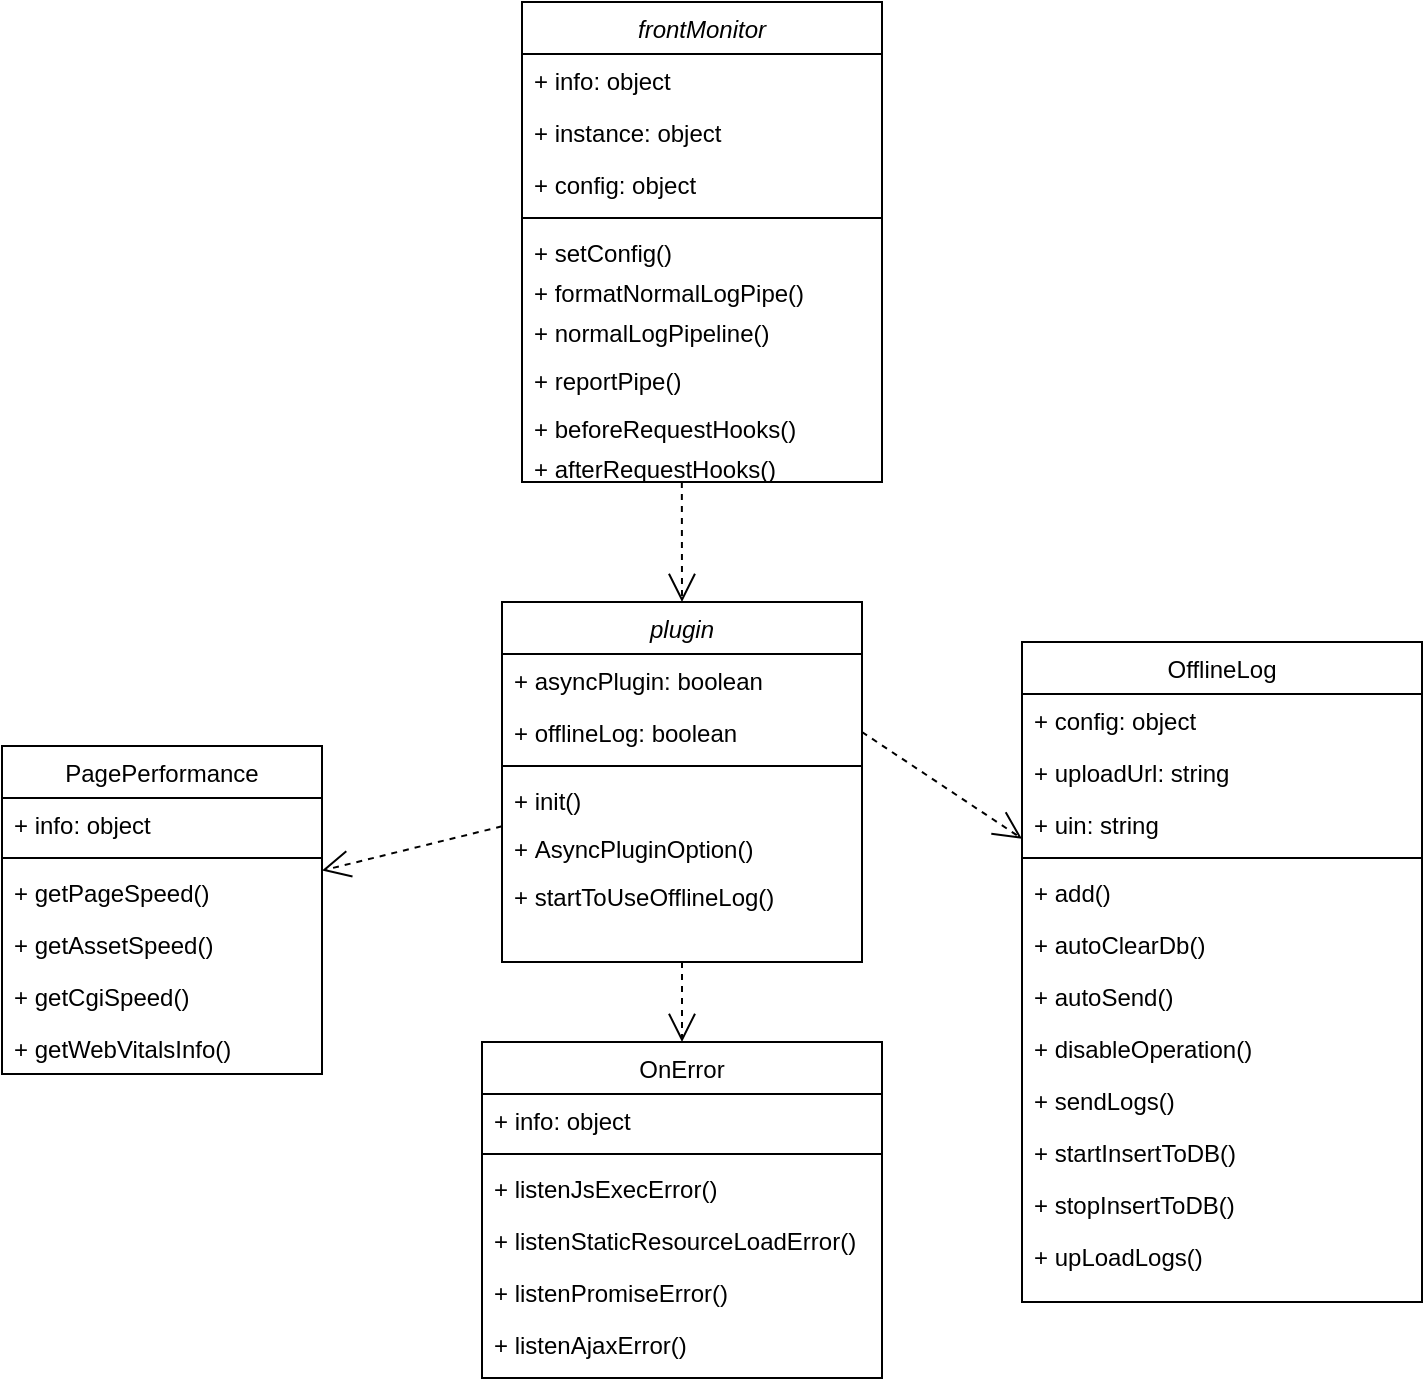 <mxfile version="21.0.6" type="github">
  <diagram id="C5RBs43oDa-KdzZeNtuy" name="Page-1">
    <mxGraphModel dx="1235" dy="684" grid="1" gridSize="10" guides="1" tooltips="1" connect="1" arrows="1" fold="1" page="1" pageScale="1" pageWidth="827" pageHeight="1169" math="0" shadow="0">
      <root>
        <mxCell id="WIyWlLk6GJQsqaUBKTNV-0" />
        <mxCell id="WIyWlLk6GJQsqaUBKTNV-1" parent="WIyWlLk6GJQsqaUBKTNV-0" />
        <mxCell id="xqGJMWLe3z5DuOG_IeSh-9" value="OnError" style="swimlane;fontStyle=0;align=center;verticalAlign=top;childLayout=stackLayout;horizontal=1;startSize=26;horizontalStack=0;resizeParent=1;resizeLast=0;collapsible=1;marginBottom=0;rounded=0;shadow=0;strokeWidth=1;" parent="WIyWlLk6GJQsqaUBKTNV-1" vertex="1">
          <mxGeometry x="290" y="650" width="200" height="168" as="geometry">
            <mxRectangle x="290" y="562" width="160" height="26" as="alternateBounds" />
          </mxGeometry>
        </mxCell>
        <mxCell id="xqGJMWLe3z5DuOG_IeSh-10" value="+ info: object" style="text;align=left;verticalAlign=top;spacingLeft=4;spacingRight=4;overflow=hidden;rotatable=0;points=[[0,0.5],[1,0.5]];portConstraint=eastwest;" parent="xqGJMWLe3z5DuOG_IeSh-9" vertex="1">
          <mxGeometry y="26" width="200" height="26" as="geometry" />
        </mxCell>
        <mxCell id="xqGJMWLe3z5DuOG_IeSh-15" value="" style="line;html=1;strokeWidth=1;align=left;verticalAlign=middle;spacingTop=-1;spacingLeft=3;spacingRight=3;rotatable=0;labelPosition=right;points=[];portConstraint=eastwest;" parent="xqGJMWLe3z5DuOG_IeSh-9" vertex="1">
          <mxGeometry y="52" width="200" height="8" as="geometry" />
        </mxCell>
        <mxCell id="xqGJMWLe3z5DuOG_IeSh-1" value="+ listenJsExecError()" style="text;align=left;verticalAlign=top;spacingLeft=4;spacingRight=4;overflow=hidden;rotatable=0;points=[[0,0.5],[1,0.5]];portConstraint=eastwest;" parent="xqGJMWLe3z5DuOG_IeSh-9" vertex="1">
          <mxGeometry y="60" width="200" height="26" as="geometry" />
        </mxCell>
        <mxCell id="xqGJMWLe3z5DuOG_IeSh-3" value="+ listenStaticResourceLoadError()" style="text;align=left;verticalAlign=top;spacingLeft=4;spacingRight=4;overflow=hidden;rotatable=0;points=[[0,0.5],[1,0.5]];portConstraint=eastwest;rounded=0;shadow=0;html=0;" parent="xqGJMWLe3z5DuOG_IeSh-9" vertex="1">
          <mxGeometry y="86" width="200" height="26" as="geometry" />
        </mxCell>
        <mxCell id="xqGJMWLe3z5DuOG_IeSh-2" value="+ listenPromiseError()" style="text;align=left;verticalAlign=top;spacingLeft=4;spacingRight=4;overflow=hidden;rotatable=0;points=[[0,0.5],[1,0.5]];portConstraint=eastwest;rounded=0;shadow=0;html=0;" parent="xqGJMWLe3z5DuOG_IeSh-9" vertex="1">
          <mxGeometry y="112" width="200" height="26" as="geometry" />
        </mxCell>
        <mxCell id="xqGJMWLe3z5DuOG_IeSh-6" value="+ listenAjaxError()" style="text;align=left;verticalAlign=top;spacingLeft=4;spacingRight=4;overflow=hidden;rotatable=0;points=[[0,0.5],[1,0.5]];portConstraint=eastwest;rounded=0;shadow=0;html=0;" parent="xqGJMWLe3z5DuOG_IeSh-9" vertex="1">
          <mxGeometry y="138" width="200" height="26" as="geometry" />
        </mxCell>
        <mxCell id="xqGJMWLe3z5DuOG_IeSh-18" value="PagePerformance" style="swimlane;fontStyle=0;align=center;verticalAlign=top;childLayout=stackLayout;horizontal=1;startSize=26;horizontalStack=0;resizeParent=1;resizeLast=0;collapsible=1;marginBottom=0;rounded=0;shadow=0;strokeWidth=1;" parent="WIyWlLk6GJQsqaUBKTNV-1" vertex="1">
          <mxGeometry x="50" y="502" width="160" height="164" as="geometry">
            <mxRectangle x="60" y="790" width="160" height="26" as="alternateBounds" />
          </mxGeometry>
        </mxCell>
        <mxCell id="xqGJMWLe3z5DuOG_IeSh-19" value="+ info: object" style="text;align=left;verticalAlign=top;spacingLeft=4;spacingRight=4;overflow=hidden;rotatable=0;points=[[0,0.5],[1,0.5]];portConstraint=eastwest;" parent="xqGJMWLe3z5DuOG_IeSh-18" vertex="1">
          <mxGeometry y="26" width="160" height="26" as="geometry" />
        </mxCell>
        <mxCell id="xqGJMWLe3z5DuOG_IeSh-20" value="" style="line;html=1;strokeWidth=1;align=left;verticalAlign=middle;spacingTop=-1;spacingLeft=3;spacingRight=3;rotatable=0;labelPosition=right;points=[];portConstraint=eastwest;" parent="xqGJMWLe3z5DuOG_IeSh-18" vertex="1">
          <mxGeometry y="52" width="160" height="8" as="geometry" />
        </mxCell>
        <mxCell id="xqGJMWLe3z5DuOG_IeSh-26" value="+ getPageSpeed()" style="text;align=left;verticalAlign=top;spacingLeft=4;spacingRight=4;overflow=hidden;rotatable=0;points=[[0,0.5],[1,0.5]];portConstraint=eastwest;rounded=0;shadow=0;html=0;" parent="xqGJMWLe3z5DuOG_IeSh-18" vertex="1">
          <mxGeometry y="60" width="160" height="26" as="geometry" />
        </mxCell>
        <mxCell id="xqGJMWLe3z5DuOG_IeSh-21" value="+ getAssetSpeed()" style="text;align=left;verticalAlign=top;spacingLeft=4;spacingRight=4;overflow=hidden;rotatable=0;points=[[0,0.5],[1,0.5]];portConstraint=eastwest;" parent="xqGJMWLe3z5DuOG_IeSh-18" vertex="1">
          <mxGeometry y="86" width="160" height="26" as="geometry" />
        </mxCell>
        <mxCell id="xqGJMWLe3z5DuOG_IeSh-22" value="+ getCgiSpeed()" style="text;align=left;verticalAlign=top;spacingLeft=4;spacingRight=4;overflow=hidden;rotatable=0;points=[[0,0.5],[1,0.5]];portConstraint=eastwest;rounded=0;shadow=0;html=0;" parent="xqGJMWLe3z5DuOG_IeSh-18" vertex="1">
          <mxGeometry y="112" width="160" height="26" as="geometry" />
        </mxCell>
        <mxCell id="xqGJMWLe3z5DuOG_IeSh-23" value="+ getWebVitalsInfo()" style="text;align=left;verticalAlign=top;spacingLeft=4;spacingRight=4;overflow=hidden;rotatable=0;points=[[0,0.5],[1,0.5]];portConstraint=eastwest;rounded=0;shadow=0;html=0;" parent="xqGJMWLe3z5DuOG_IeSh-18" vertex="1">
          <mxGeometry y="138" width="160" height="26" as="geometry" />
        </mxCell>
        <mxCell id="xqGJMWLe3z5DuOG_IeSh-29" value="OfflineLog" style="swimlane;fontStyle=0;align=center;verticalAlign=top;childLayout=stackLayout;horizontal=1;startSize=26;horizontalStack=0;resizeParent=1;resizeLast=0;collapsible=1;marginBottom=0;rounded=0;shadow=0;strokeWidth=1;" parent="WIyWlLk6GJQsqaUBKTNV-1" vertex="1">
          <mxGeometry x="560" y="450" width="200" height="330" as="geometry">
            <mxRectangle x="570" y="720" width="160" height="26" as="alternateBounds" />
          </mxGeometry>
        </mxCell>
        <mxCell id="xqGJMWLe3z5DuOG_IeSh-43" value="+ config: object" style="text;align=left;verticalAlign=top;spacingLeft=4;spacingRight=4;overflow=hidden;rotatable=0;points=[[0,0.5],[1,0.5]];portConstraint=eastwest;" parent="xqGJMWLe3z5DuOG_IeSh-29" vertex="1">
          <mxGeometry y="26" width="200" height="26" as="geometry" />
        </mxCell>
        <mxCell id="xqGJMWLe3z5DuOG_IeSh-45" value="+ uploadUrl: string" style="text;align=left;verticalAlign=top;spacingLeft=4;spacingRight=4;overflow=hidden;rotatable=0;points=[[0,0.5],[1,0.5]];portConstraint=eastwest;" parent="xqGJMWLe3z5DuOG_IeSh-29" vertex="1">
          <mxGeometry y="52" width="200" height="26" as="geometry" />
        </mxCell>
        <mxCell id="xqGJMWLe3z5DuOG_IeSh-30" value="+ uin: string" style="text;align=left;verticalAlign=top;spacingLeft=4;spacingRight=4;overflow=hidden;rotatable=0;points=[[0,0.5],[1,0.5]];portConstraint=eastwest;" parent="xqGJMWLe3z5DuOG_IeSh-29" vertex="1">
          <mxGeometry y="78" width="200" height="26" as="geometry" />
        </mxCell>
        <mxCell id="xqGJMWLe3z5DuOG_IeSh-31" value="" style="line;html=1;strokeWidth=1;align=left;verticalAlign=middle;spacingTop=-1;spacingLeft=3;spacingRight=3;rotatable=0;labelPosition=right;points=[];portConstraint=eastwest;" parent="xqGJMWLe3z5DuOG_IeSh-29" vertex="1">
          <mxGeometry y="104" width="200" height="8" as="geometry" />
        </mxCell>
        <mxCell id="xqGJMWLe3z5DuOG_IeSh-32" value="+ add()" style="text;align=left;verticalAlign=top;spacingLeft=4;spacingRight=4;overflow=hidden;rotatable=0;points=[[0,0.5],[1,0.5]];portConstraint=eastwest;" parent="xqGJMWLe3z5DuOG_IeSh-29" vertex="1">
          <mxGeometry y="112" width="200" height="26" as="geometry" />
        </mxCell>
        <mxCell id="xqGJMWLe3z5DuOG_IeSh-33" value="+ autoClearDb()" style="text;align=left;verticalAlign=top;spacingLeft=4;spacingRight=4;overflow=hidden;rotatable=0;points=[[0,0.5],[1,0.5]];portConstraint=eastwest;rounded=0;shadow=0;html=0;" parent="xqGJMWLe3z5DuOG_IeSh-29" vertex="1">
          <mxGeometry y="138" width="200" height="26" as="geometry" />
        </mxCell>
        <mxCell id="xqGJMWLe3z5DuOG_IeSh-34" value="+ autoSend()" style="text;align=left;verticalAlign=top;spacingLeft=4;spacingRight=4;overflow=hidden;rotatable=0;points=[[0,0.5],[1,0.5]];portConstraint=eastwest;rounded=0;shadow=0;html=0;" parent="xqGJMWLe3z5DuOG_IeSh-29" vertex="1">
          <mxGeometry y="164" width="200" height="26" as="geometry" />
        </mxCell>
        <mxCell id="xqGJMWLe3z5DuOG_IeSh-35" value="+ disableOperation()" style="text;align=left;verticalAlign=top;spacingLeft=4;spacingRight=4;overflow=hidden;rotatable=0;points=[[0,0.5],[1,0.5]];portConstraint=eastwest;rounded=0;shadow=0;html=0;" parent="xqGJMWLe3z5DuOG_IeSh-29" vertex="1">
          <mxGeometry y="190" width="200" height="26" as="geometry" />
        </mxCell>
        <mxCell id="xqGJMWLe3z5DuOG_IeSh-36" value="+ sendLogs()" style="text;align=left;verticalAlign=top;spacingLeft=4;spacingRight=4;overflow=hidden;rotatable=0;points=[[0,0.5],[1,0.5]];portConstraint=eastwest;rounded=0;shadow=0;html=0;" parent="xqGJMWLe3z5DuOG_IeSh-29" vertex="1">
          <mxGeometry y="216" width="200" height="26" as="geometry" />
        </mxCell>
        <mxCell id="xqGJMWLe3z5DuOG_IeSh-37" value="+ startInsertToDB()" style="text;align=left;verticalAlign=top;spacingLeft=4;spacingRight=4;overflow=hidden;rotatable=0;points=[[0,0.5],[1,0.5]];portConstraint=eastwest;rounded=0;shadow=0;html=0;" parent="xqGJMWLe3z5DuOG_IeSh-29" vertex="1">
          <mxGeometry y="242" width="200" height="26" as="geometry" />
        </mxCell>
        <mxCell id="xqGJMWLe3z5DuOG_IeSh-38" value="+ stopInsertToDB()" style="text;align=left;verticalAlign=top;spacingLeft=4;spacingRight=4;overflow=hidden;rotatable=0;points=[[0,0.5],[1,0.5]];portConstraint=eastwest;rounded=0;shadow=0;html=0;" parent="xqGJMWLe3z5DuOG_IeSh-29" vertex="1">
          <mxGeometry y="268" width="200" height="26" as="geometry" />
        </mxCell>
        <mxCell id="xqGJMWLe3z5DuOG_IeSh-39" value="+ upLoadLogs()" style="text;align=left;verticalAlign=top;spacingLeft=4;spacingRight=4;overflow=hidden;rotatable=0;points=[[0,0.5],[1,0.5]];portConstraint=eastwest;rounded=0;shadow=0;html=0;" parent="xqGJMWLe3z5DuOG_IeSh-29" vertex="1">
          <mxGeometry y="294" width="200" height="26" as="geometry" />
        </mxCell>
        <mxCell id="xqGJMWLe3z5DuOG_IeSh-52" value="plugin" style="swimlane;fontStyle=2;align=center;verticalAlign=top;childLayout=stackLayout;horizontal=1;startSize=26;horizontalStack=0;resizeParent=1;resizeLast=0;collapsible=1;marginBottom=0;rounded=0;shadow=0;strokeWidth=1;" parent="WIyWlLk6GJQsqaUBKTNV-1" vertex="1">
          <mxGeometry x="300" y="430" width="180" height="180" as="geometry">
            <mxRectangle x="230" y="140" width="160" height="26" as="alternateBounds" />
          </mxGeometry>
        </mxCell>
        <mxCell id="xqGJMWLe3z5DuOG_IeSh-53" value="+ asyncPlugin: boolean" style="text;align=left;verticalAlign=top;spacingLeft=4;spacingRight=4;overflow=hidden;rotatable=0;points=[[0,0.5],[1,0.5]];portConstraint=eastwest;" parent="xqGJMWLe3z5DuOG_IeSh-52" vertex="1">
          <mxGeometry y="26" width="180" height="26" as="geometry" />
        </mxCell>
        <mxCell id="xqGJMWLe3z5DuOG_IeSh-54" value="+ offlineLog: boolean" style="text;align=left;verticalAlign=top;spacingLeft=4;spacingRight=4;overflow=hidden;rotatable=0;points=[[0,0.5],[1,0.5]];portConstraint=eastwest;rounded=0;shadow=0;html=0;" parent="xqGJMWLe3z5DuOG_IeSh-52" vertex="1">
          <mxGeometry y="52" width="180" height="26" as="geometry" />
        </mxCell>
        <mxCell id="xqGJMWLe3z5DuOG_IeSh-56" value="" style="line;html=1;strokeWidth=1;align=left;verticalAlign=middle;spacingTop=-1;spacingLeft=3;spacingRight=3;rotatable=0;labelPosition=right;points=[];portConstraint=eastwest;" parent="xqGJMWLe3z5DuOG_IeSh-52" vertex="1">
          <mxGeometry y="78" width="180" height="8" as="geometry" />
        </mxCell>
        <mxCell id="xqGJMWLe3z5DuOG_IeSh-63" value="+ init()" style="text;align=left;verticalAlign=top;spacingLeft=4;spacingRight=4;overflow=hidden;rotatable=0;points=[[0,0.5],[1,0.5]];portConstraint=eastwest;" parent="xqGJMWLe3z5DuOG_IeSh-52" vertex="1">
          <mxGeometry y="86" width="180" height="24" as="geometry" />
        </mxCell>
        <mxCell id="xqGJMWLe3z5DuOG_IeSh-57" value="+ AsyncPluginOption()" style="text;align=left;verticalAlign=top;spacingLeft=4;spacingRight=4;overflow=hidden;rotatable=0;points=[[0,0.5],[1,0.5]];portConstraint=eastwest;" parent="xqGJMWLe3z5DuOG_IeSh-52" vertex="1">
          <mxGeometry y="110" width="180" height="24" as="geometry" />
        </mxCell>
        <mxCell id="xqGJMWLe3z5DuOG_IeSh-62" value="+ startToUseOfflineLog()" style="text;align=left;verticalAlign=top;spacingLeft=4;spacingRight=4;overflow=hidden;rotatable=0;points=[[0,0.5],[1,0.5]];portConstraint=eastwest;" parent="xqGJMWLe3z5DuOG_IeSh-52" vertex="1">
          <mxGeometry y="134" width="180" height="20" as="geometry" />
        </mxCell>
        <mxCell id="xqGJMWLe3z5DuOG_IeSh-59" value="" style="endArrow=open;endSize=12;dashed=1;html=1;rounded=0;" parent="WIyWlLk6GJQsqaUBKTNV-1" source="xqGJMWLe3z5DuOG_IeSh-52" target="xqGJMWLe3z5DuOG_IeSh-18" edge="1">
          <mxGeometry x="0.111" y="5" width="160" relative="1" as="geometry">
            <mxPoint x="120" y="328" as="sourcePoint" />
            <mxPoint x="420" y="318" as="targetPoint" />
            <mxPoint as="offset" />
          </mxGeometry>
        </mxCell>
        <mxCell id="xqGJMWLe3z5DuOG_IeSh-60" value="" style="endArrow=open;endSize=12;dashed=1;html=1;rounded=0;" parent="WIyWlLk6GJQsqaUBKTNV-1" source="xqGJMWLe3z5DuOG_IeSh-52" target="xqGJMWLe3z5DuOG_IeSh-9" edge="1">
          <mxGeometry width="160" relative="1" as="geometry">
            <mxPoint x="120" y="328" as="sourcePoint" />
            <mxPoint x="420" y="318" as="targetPoint" />
          </mxGeometry>
        </mxCell>
        <mxCell id="xqGJMWLe3z5DuOG_IeSh-61" value="" style="endArrow=open;endSize=12;dashed=1;html=1;rounded=0;exitX=1;exitY=0.5;exitDx=0;exitDy=0;" parent="WIyWlLk6GJQsqaUBKTNV-1" source="xqGJMWLe3z5DuOG_IeSh-54" target="xqGJMWLe3z5DuOG_IeSh-29" edge="1">
          <mxGeometry width="160" relative="1" as="geometry">
            <mxPoint x="120" y="328" as="sourcePoint" />
            <mxPoint x="420" y="318" as="targetPoint" />
          </mxGeometry>
        </mxCell>
        <mxCell id="kuMRklINZqyZX6G4IUf3-0" value="frontMonitor" style="swimlane;fontStyle=2;align=center;verticalAlign=top;childLayout=stackLayout;horizontal=1;startSize=26;horizontalStack=0;resizeParent=1;resizeLast=0;collapsible=1;marginBottom=0;rounded=0;shadow=0;strokeWidth=1;" vertex="1" parent="WIyWlLk6GJQsqaUBKTNV-1">
          <mxGeometry x="310" y="130" width="180" height="240" as="geometry">
            <mxRectangle x="230" y="140" width="160" height="26" as="alternateBounds" />
          </mxGeometry>
        </mxCell>
        <mxCell id="kuMRklINZqyZX6G4IUf3-1" value="+ info: object" style="text;align=left;verticalAlign=top;spacingLeft=4;spacingRight=4;overflow=hidden;rotatable=0;points=[[0,0.5],[1,0.5]];portConstraint=eastwest;" vertex="1" parent="kuMRklINZqyZX6G4IUf3-0">
          <mxGeometry y="26" width="180" height="26" as="geometry" />
        </mxCell>
        <mxCell id="kuMRklINZqyZX6G4IUf3-12" value="+ instance: object" style="text;align=left;verticalAlign=top;spacingLeft=4;spacingRight=4;overflow=hidden;rotatable=0;points=[[0,0.5],[1,0.5]];portConstraint=eastwest;rounded=0;shadow=0;html=0;" vertex="1" parent="kuMRklINZqyZX6G4IUf3-0">
          <mxGeometry y="52" width="180" height="26" as="geometry" />
        </mxCell>
        <mxCell id="kuMRklINZqyZX6G4IUf3-2" value="+ config: object" style="text;align=left;verticalAlign=top;spacingLeft=4;spacingRight=4;overflow=hidden;rotatable=0;points=[[0,0.5],[1,0.5]];portConstraint=eastwest;rounded=0;shadow=0;html=0;" vertex="1" parent="kuMRklINZqyZX6G4IUf3-0">
          <mxGeometry y="78" width="180" height="26" as="geometry" />
        </mxCell>
        <mxCell id="kuMRklINZqyZX6G4IUf3-3" value="" style="line;html=1;strokeWidth=1;align=left;verticalAlign=middle;spacingTop=-1;spacingLeft=3;spacingRight=3;rotatable=0;labelPosition=right;points=[];portConstraint=eastwest;" vertex="1" parent="kuMRklINZqyZX6G4IUf3-0">
          <mxGeometry y="104" width="180" height="8" as="geometry" />
        </mxCell>
        <mxCell id="kuMRklINZqyZX6G4IUf3-6" value="+ setConfig()" style="text;align=left;verticalAlign=top;spacingLeft=4;spacingRight=4;overflow=hidden;rotatable=0;points=[[0,0.5],[1,0.5]];portConstraint=eastwest;" vertex="1" parent="kuMRklINZqyZX6G4IUf3-0">
          <mxGeometry y="112" width="180" height="20" as="geometry" />
        </mxCell>
        <mxCell id="kuMRklINZqyZX6G4IUf3-8" value="+ formatNormalLogPipe()" style="text;align=left;verticalAlign=top;spacingLeft=4;spacingRight=4;overflow=hidden;rotatable=0;points=[[0,0.5],[1,0.5]];portConstraint=eastwest;" vertex="1" parent="kuMRklINZqyZX6G4IUf3-0">
          <mxGeometry y="132" width="180" height="20" as="geometry" />
        </mxCell>
        <mxCell id="kuMRklINZqyZX6G4IUf3-4" value="+ normalLogPipeline()" style="text;align=left;verticalAlign=top;spacingLeft=4;spacingRight=4;overflow=hidden;rotatable=0;points=[[0,0.5],[1,0.5]];portConstraint=eastwest;" vertex="1" parent="kuMRklINZqyZX6G4IUf3-0">
          <mxGeometry y="152" width="180" height="24" as="geometry" />
        </mxCell>
        <mxCell id="kuMRklINZqyZX6G4IUf3-5" value="+ reportPipe()" style="text;align=left;verticalAlign=top;spacingLeft=4;spacingRight=4;overflow=hidden;rotatable=0;points=[[0,0.5],[1,0.5]];portConstraint=eastwest;" vertex="1" parent="kuMRklINZqyZX6G4IUf3-0">
          <mxGeometry y="176" width="180" height="24" as="geometry" />
        </mxCell>
        <mxCell id="kuMRklINZqyZX6G4IUf3-14" value="+ beforeRequestHooks()" style="text;align=left;verticalAlign=top;spacingLeft=4;spacingRight=4;overflow=hidden;rotatable=0;points=[[0,0.5],[1,0.5]];portConstraint=eastwest;" vertex="1" parent="kuMRklINZqyZX6G4IUf3-0">
          <mxGeometry y="200" width="180" height="20" as="geometry" />
        </mxCell>
        <mxCell id="kuMRklINZqyZX6G4IUf3-13" value="+ afterRequestHooks()" style="text;align=left;verticalAlign=top;spacingLeft=4;spacingRight=4;overflow=hidden;rotatable=0;points=[[0,0.5],[1,0.5]];portConstraint=eastwest;" vertex="1" parent="kuMRklINZqyZX6G4IUf3-0">
          <mxGeometry y="220" width="180" height="20" as="geometry" />
        </mxCell>
        <mxCell id="kuMRklINZqyZX6G4IUf3-18" value="" style="endArrow=open;endSize=12;dashed=1;html=1;rounded=0;exitX=0.444;exitY=1;exitDx=0;exitDy=0;exitPerimeter=0;entryX=0.5;entryY=0;entryDx=0;entryDy=0;" edge="1" parent="WIyWlLk6GJQsqaUBKTNV-1" source="kuMRklINZqyZX6G4IUf3-13" target="xqGJMWLe3z5DuOG_IeSh-52">
          <mxGeometry width="160" relative="1" as="geometry">
            <mxPoint x="120" y="328" as="sourcePoint" />
            <mxPoint x="420" y="318" as="targetPoint" />
          </mxGeometry>
        </mxCell>
      </root>
    </mxGraphModel>
  </diagram>
</mxfile>
